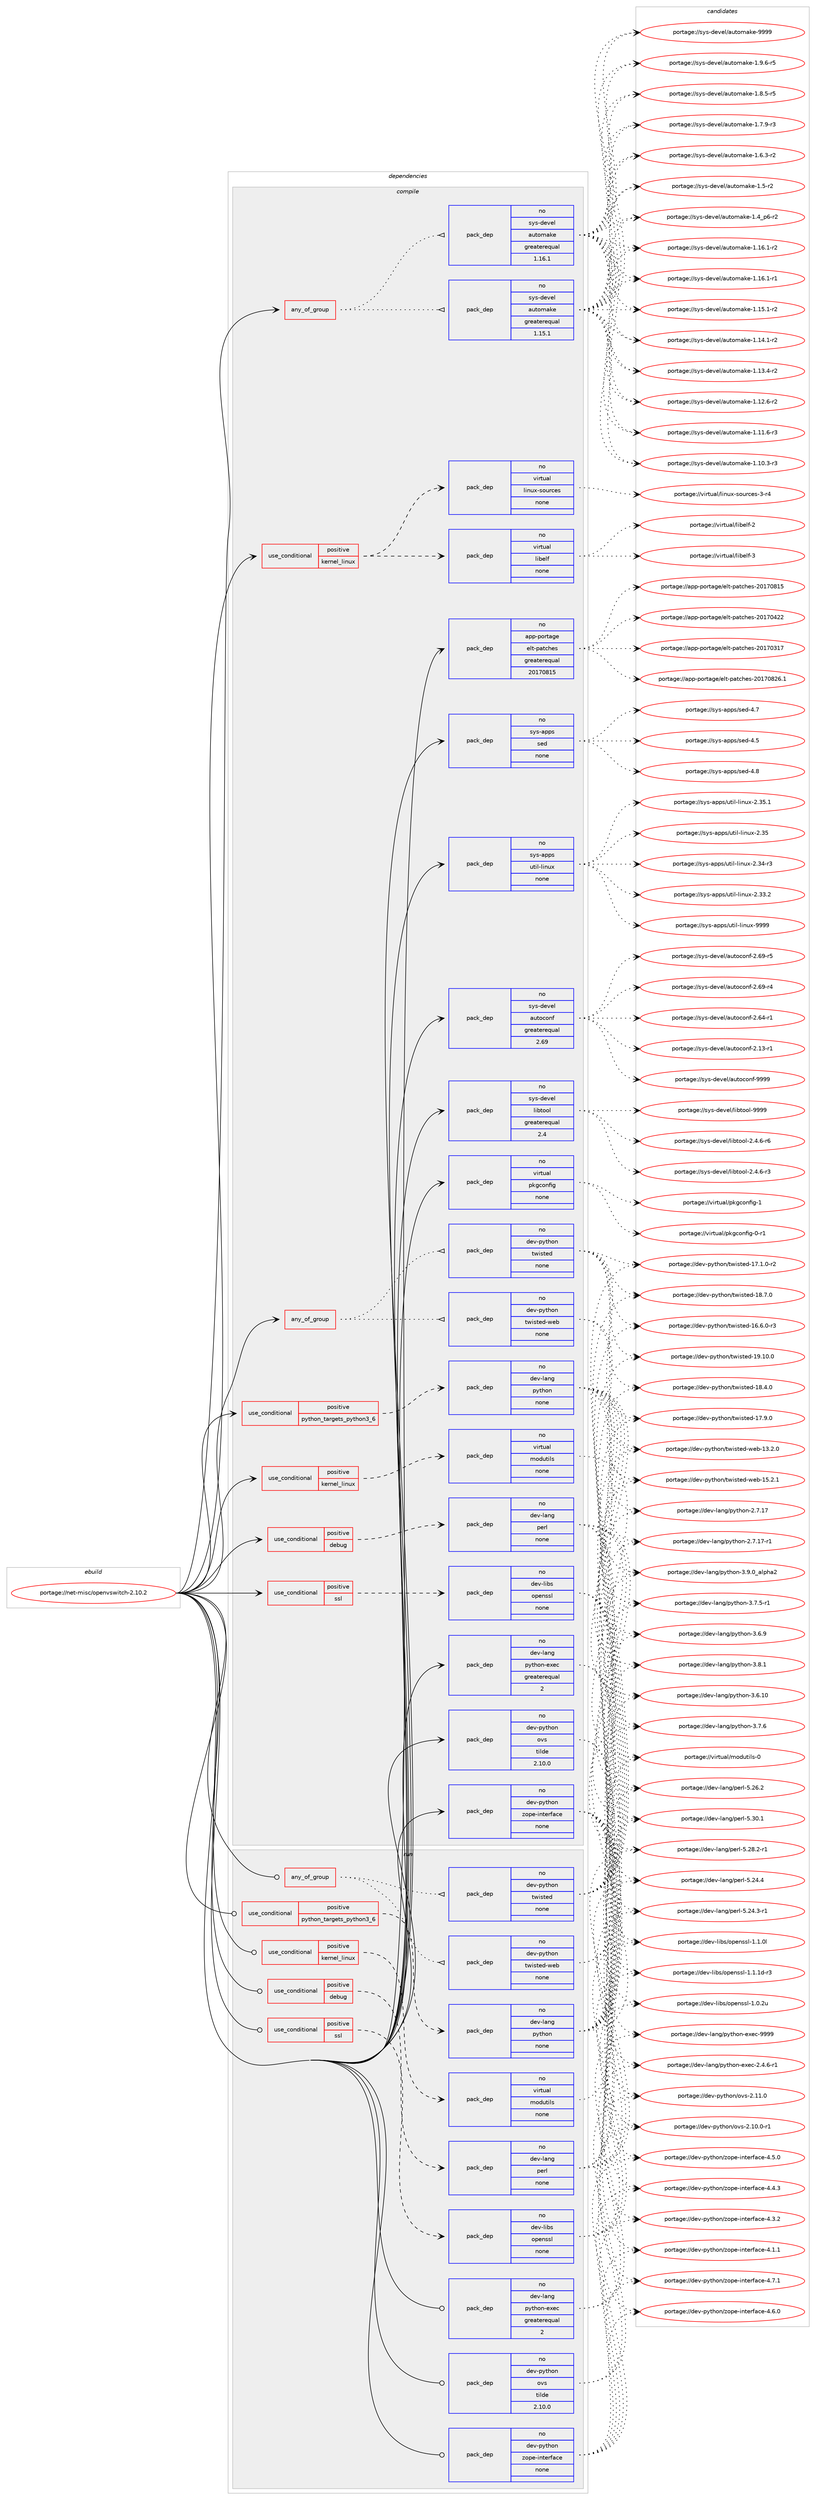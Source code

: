 digraph prolog {

# *************
# Graph options
# *************

newrank=true;
concentrate=true;
compound=true;
graph [rankdir=LR,fontname=Helvetica,fontsize=10,ranksep=1.5];#, ranksep=2.5, nodesep=0.2];
edge  [arrowhead=vee];
node  [fontname=Helvetica,fontsize=10];

# **********
# The ebuild
# **********

subgraph cluster_leftcol {
color=gray;
rank=same;
label=<<i>ebuild</i>>;
id [label="portage://net-misc/openvswitch-2.10.2", color=red, width=4, href="../net-misc/openvswitch-2.10.2.svg"];
}

# ****************
# The dependencies
# ****************

subgraph cluster_midcol {
color=gray;
label=<<i>dependencies</i>>;
subgraph cluster_compile {
fillcolor="#eeeeee";
style=filled;
label=<<i>compile</i>>;
subgraph any28 {
dependency1085 [label=<<TABLE BORDER="0" CELLBORDER="1" CELLSPACING="0" CELLPADDING="4"><TR><TD CELLPADDING="10">any_of_group</TD></TR></TABLE>>, shape=none, color=red];subgraph pack742 {
dependency1086 [label=<<TABLE BORDER="0" CELLBORDER="1" CELLSPACING="0" CELLPADDING="4" WIDTH="220"><TR><TD ROWSPAN="6" CELLPADDING="30">pack_dep</TD></TR><TR><TD WIDTH="110">no</TD></TR><TR><TD>dev-python</TD></TR><TR><TD>twisted</TD></TR><TR><TD>none</TD></TR><TR><TD></TD></TR></TABLE>>, shape=none, color=blue];
}
dependency1085:e -> dependency1086:w [weight=20,style="dotted",arrowhead="oinv"];
subgraph pack743 {
dependency1087 [label=<<TABLE BORDER="0" CELLBORDER="1" CELLSPACING="0" CELLPADDING="4" WIDTH="220"><TR><TD ROWSPAN="6" CELLPADDING="30">pack_dep</TD></TR><TR><TD WIDTH="110">no</TD></TR><TR><TD>dev-python</TD></TR><TR><TD>twisted-web</TD></TR><TR><TD>none</TD></TR><TR><TD></TD></TR></TABLE>>, shape=none, color=blue];
}
dependency1085:e -> dependency1087:w [weight=20,style="dotted",arrowhead="oinv"];
}
id:e -> dependency1085:w [weight=20,style="solid",arrowhead="vee"];
subgraph any29 {
dependency1088 [label=<<TABLE BORDER="0" CELLBORDER="1" CELLSPACING="0" CELLPADDING="4"><TR><TD CELLPADDING="10">any_of_group</TD></TR></TABLE>>, shape=none, color=red];subgraph pack744 {
dependency1089 [label=<<TABLE BORDER="0" CELLBORDER="1" CELLSPACING="0" CELLPADDING="4" WIDTH="220"><TR><TD ROWSPAN="6" CELLPADDING="30">pack_dep</TD></TR><TR><TD WIDTH="110">no</TD></TR><TR><TD>sys-devel</TD></TR><TR><TD>automake</TD></TR><TR><TD>greaterequal</TD></TR><TR><TD>1.16.1</TD></TR></TABLE>>, shape=none, color=blue];
}
dependency1088:e -> dependency1089:w [weight=20,style="dotted",arrowhead="oinv"];
subgraph pack745 {
dependency1090 [label=<<TABLE BORDER="0" CELLBORDER="1" CELLSPACING="0" CELLPADDING="4" WIDTH="220"><TR><TD ROWSPAN="6" CELLPADDING="30">pack_dep</TD></TR><TR><TD WIDTH="110">no</TD></TR><TR><TD>sys-devel</TD></TR><TR><TD>automake</TD></TR><TR><TD>greaterequal</TD></TR><TR><TD>1.15.1</TD></TR></TABLE>>, shape=none, color=blue];
}
dependency1088:e -> dependency1090:w [weight=20,style="dotted",arrowhead="oinv"];
}
id:e -> dependency1088:w [weight=20,style="solid",arrowhead="vee"];
subgraph cond314 {
dependency1091 [label=<<TABLE BORDER="0" CELLBORDER="1" CELLSPACING="0" CELLPADDING="4"><TR><TD ROWSPAN="3" CELLPADDING="10">use_conditional</TD></TR><TR><TD>positive</TD></TR><TR><TD>debug</TD></TR></TABLE>>, shape=none, color=red];
subgraph pack746 {
dependency1092 [label=<<TABLE BORDER="0" CELLBORDER="1" CELLSPACING="0" CELLPADDING="4" WIDTH="220"><TR><TD ROWSPAN="6" CELLPADDING="30">pack_dep</TD></TR><TR><TD WIDTH="110">no</TD></TR><TR><TD>dev-lang</TD></TR><TR><TD>perl</TD></TR><TR><TD>none</TD></TR><TR><TD></TD></TR></TABLE>>, shape=none, color=blue];
}
dependency1091:e -> dependency1092:w [weight=20,style="dashed",arrowhead="vee"];
}
id:e -> dependency1091:w [weight=20,style="solid",arrowhead="vee"];
subgraph cond315 {
dependency1093 [label=<<TABLE BORDER="0" CELLBORDER="1" CELLSPACING="0" CELLPADDING="4"><TR><TD ROWSPAN="3" CELLPADDING="10">use_conditional</TD></TR><TR><TD>positive</TD></TR><TR><TD>kernel_linux</TD></TR></TABLE>>, shape=none, color=red];
subgraph pack747 {
dependency1094 [label=<<TABLE BORDER="0" CELLBORDER="1" CELLSPACING="0" CELLPADDING="4" WIDTH="220"><TR><TD ROWSPAN="6" CELLPADDING="30">pack_dep</TD></TR><TR><TD WIDTH="110">no</TD></TR><TR><TD>virtual</TD></TR><TR><TD>linux-sources</TD></TR><TR><TD>none</TD></TR><TR><TD></TD></TR></TABLE>>, shape=none, color=blue];
}
dependency1093:e -> dependency1094:w [weight=20,style="dashed",arrowhead="vee"];
subgraph pack748 {
dependency1095 [label=<<TABLE BORDER="0" CELLBORDER="1" CELLSPACING="0" CELLPADDING="4" WIDTH="220"><TR><TD ROWSPAN="6" CELLPADDING="30">pack_dep</TD></TR><TR><TD WIDTH="110">no</TD></TR><TR><TD>virtual</TD></TR><TR><TD>libelf</TD></TR><TR><TD>none</TD></TR><TR><TD></TD></TR></TABLE>>, shape=none, color=blue];
}
dependency1093:e -> dependency1095:w [weight=20,style="dashed",arrowhead="vee"];
}
id:e -> dependency1093:w [weight=20,style="solid",arrowhead="vee"];
subgraph cond316 {
dependency1096 [label=<<TABLE BORDER="0" CELLBORDER="1" CELLSPACING="0" CELLPADDING="4"><TR><TD ROWSPAN="3" CELLPADDING="10">use_conditional</TD></TR><TR><TD>positive</TD></TR><TR><TD>kernel_linux</TD></TR></TABLE>>, shape=none, color=red];
subgraph pack749 {
dependency1097 [label=<<TABLE BORDER="0" CELLBORDER="1" CELLSPACING="0" CELLPADDING="4" WIDTH="220"><TR><TD ROWSPAN="6" CELLPADDING="30">pack_dep</TD></TR><TR><TD WIDTH="110">no</TD></TR><TR><TD>virtual</TD></TR><TR><TD>modutils</TD></TR><TR><TD>none</TD></TR><TR><TD></TD></TR></TABLE>>, shape=none, color=blue];
}
dependency1096:e -> dependency1097:w [weight=20,style="dashed",arrowhead="vee"];
}
id:e -> dependency1096:w [weight=20,style="solid",arrowhead="vee"];
subgraph cond317 {
dependency1098 [label=<<TABLE BORDER="0" CELLBORDER="1" CELLSPACING="0" CELLPADDING="4"><TR><TD ROWSPAN="3" CELLPADDING="10">use_conditional</TD></TR><TR><TD>positive</TD></TR><TR><TD>python_targets_python3_6</TD></TR></TABLE>>, shape=none, color=red];
subgraph pack750 {
dependency1099 [label=<<TABLE BORDER="0" CELLBORDER="1" CELLSPACING="0" CELLPADDING="4" WIDTH="220"><TR><TD ROWSPAN="6" CELLPADDING="30">pack_dep</TD></TR><TR><TD WIDTH="110">no</TD></TR><TR><TD>dev-lang</TD></TR><TR><TD>python</TD></TR><TR><TD>none</TD></TR><TR><TD></TD></TR></TABLE>>, shape=none, color=blue];
}
dependency1098:e -> dependency1099:w [weight=20,style="dashed",arrowhead="vee"];
}
id:e -> dependency1098:w [weight=20,style="solid",arrowhead="vee"];
subgraph cond318 {
dependency1100 [label=<<TABLE BORDER="0" CELLBORDER="1" CELLSPACING="0" CELLPADDING="4"><TR><TD ROWSPAN="3" CELLPADDING="10">use_conditional</TD></TR><TR><TD>positive</TD></TR><TR><TD>ssl</TD></TR></TABLE>>, shape=none, color=red];
subgraph pack751 {
dependency1101 [label=<<TABLE BORDER="0" CELLBORDER="1" CELLSPACING="0" CELLPADDING="4" WIDTH="220"><TR><TD ROWSPAN="6" CELLPADDING="30">pack_dep</TD></TR><TR><TD WIDTH="110">no</TD></TR><TR><TD>dev-libs</TD></TR><TR><TD>openssl</TD></TR><TR><TD>none</TD></TR><TR><TD></TD></TR></TABLE>>, shape=none, color=blue];
}
dependency1100:e -> dependency1101:w [weight=20,style="dashed",arrowhead="vee"];
}
id:e -> dependency1100:w [weight=20,style="solid",arrowhead="vee"];
subgraph pack752 {
dependency1102 [label=<<TABLE BORDER="0" CELLBORDER="1" CELLSPACING="0" CELLPADDING="4" WIDTH="220"><TR><TD ROWSPAN="6" CELLPADDING="30">pack_dep</TD></TR><TR><TD WIDTH="110">no</TD></TR><TR><TD>app-portage</TD></TR><TR><TD>elt-patches</TD></TR><TR><TD>greaterequal</TD></TR><TR><TD>20170815</TD></TR></TABLE>>, shape=none, color=blue];
}
id:e -> dependency1102:w [weight=20,style="solid",arrowhead="vee"];
subgraph pack753 {
dependency1103 [label=<<TABLE BORDER="0" CELLBORDER="1" CELLSPACING="0" CELLPADDING="4" WIDTH="220"><TR><TD ROWSPAN="6" CELLPADDING="30">pack_dep</TD></TR><TR><TD WIDTH="110">no</TD></TR><TR><TD>dev-lang</TD></TR><TR><TD>python-exec</TD></TR><TR><TD>greaterequal</TD></TR><TR><TD>2</TD></TR></TABLE>>, shape=none, color=blue];
}
id:e -> dependency1103:w [weight=20,style="solid",arrowhead="vee"];
subgraph pack754 {
dependency1104 [label=<<TABLE BORDER="0" CELLBORDER="1" CELLSPACING="0" CELLPADDING="4" WIDTH="220"><TR><TD ROWSPAN="6" CELLPADDING="30">pack_dep</TD></TR><TR><TD WIDTH="110">no</TD></TR><TR><TD>dev-python</TD></TR><TR><TD>ovs</TD></TR><TR><TD>tilde</TD></TR><TR><TD>2.10.0</TD></TR></TABLE>>, shape=none, color=blue];
}
id:e -> dependency1104:w [weight=20,style="solid",arrowhead="vee"];
subgraph pack755 {
dependency1105 [label=<<TABLE BORDER="0" CELLBORDER="1" CELLSPACING="0" CELLPADDING="4" WIDTH="220"><TR><TD ROWSPAN="6" CELLPADDING="30">pack_dep</TD></TR><TR><TD WIDTH="110">no</TD></TR><TR><TD>dev-python</TD></TR><TR><TD>zope-interface</TD></TR><TR><TD>none</TD></TR><TR><TD></TD></TR></TABLE>>, shape=none, color=blue];
}
id:e -> dependency1105:w [weight=20,style="solid",arrowhead="vee"];
subgraph pack756 {
dependency1106 [label=<<TABLE BORDER="0" CELLBORDER="1" CELLSPACING="0" CELLPADDING="4" WIDTH="220"><TR><TD ROWSPAN="6" CELLPADDING="30">pack_dep</TD></TR><TR><TD WIDTH="110">no</TD></TR><TR><TD>sys-apps</TD></TR><TR><TD>sed</TD></TR><TR><TD>none</TD></TR><TR><TD></TD></TR></TABLE>>, shape=none, color=blue];
}
id:e -> dependency1106:w [weight=20,style="solid",arrowhead="vee"];
subgraph pack757 {
dependency1107 [label=<<TABLE BORDER="0" CELLBORDER="1" CELLSPACING="0" CELLPADDING="4" WIDTH="220"><TR><TD ROWSPAN="6" CELLPADDING="30">pack_dep</TD></TR><TR><TD WIDTH="110">no</TD></TR><TR><TD>sys-apps</TD></TR><TR><TD>util-linux</TD></TR><TR><TD>none</TD></TR><TR><TD></TD></TR></TABLE>>, shape=none, color=blue];
}
id:e -> dependency1107:w [weight=20,style="solid",arrowhead="vee"];
subgraph pack758 {
dependency1108 [label=<<TABLE BORDER="0" CELLBORDER="1" CELLSPACING="0" CELLPADDING="4" WIDTH="220"><TR><TD ROWSPAN="6" CELLPADDING="30">pack_dep</TD></TR><TR><TD WIDTH="110">no</TD></TR><TR><TD>sys-devel</TD></TR><TR><TD>autoconf</TD></TR><TR><TD>greaterequal</TD></TR><TR><TD>2.69</TD></TR></TABLE>>, shape=none, color=blue];
}
id:e -> dependency1108:w [weight=20,style="solid",arrowhead="vee"];
subgraph pack759 {
dependency1109 [label=<<TABLE BORDER="0" CELLBORDER="1" CELLSPACING="0" CELLPADDING="4" WIDTH="220"><TR><TD ROWSPAN="6" CELLPADDING="30">pack_dep</TD></TR><TR><TD WIDTH="110">no</TD></TR><TR><TD>sys-devel</TD></TR><TR><TD>libtool</TD></TR><TR><TD>greaterequal</TD></TR><TR><TD>2.4</TD></TR></TABLE>>, shape=none, color=blue];
}
id:e -> dependency1109:w [weight=20,style="solid",arrowhead="vee"];
subgraph pack760 {
dependency1110 [label=<<TABLE BORDER="0" CELLBORDER="1" CELLSPACING="0" CELLPADDING="4" WIDTH="220"><TR><TD ROWSPAN="6" CELLPADDING="30">pack_dep</TD></TR><TR><TD WIDTH="110">no</TD></TR><TR><TD>virtual</TD></TR><TR><TD>pkgconfig</TD></TR><TR><TD>none</TD></TR><TR><TD></TD></TR></TABLE>>, shape=none, color=blue];
}
id:e -> dependency1110:w [weight=20,style="solid",arrowhead="vee"];
}
subgraph cluster_compileandrun {
fillcolor="#eeeeee";
style=filled;
label=<<i>compile and run</i>>;
}
subgraph cluster_run {
fillcolor="#eeeeee";
style=filled;
label=<<i>run</i>>;
subgraph any30 {
dependency1111 [label=<<TABLE BORDER="0" CELLBORDER="1" CELLSPACING="0" CELLPADDING="4"><TR><TD CELLPADDING="10">any_of_group</TD></TR></TABLE>>, shape=none, color=red];subgraph pack761 {
dependency1112 [label=<<TABLE BORDER="0" CELLBORDER="1" CELLSPACING="0" CELLPADDING="4" WIDTH="220"><TR><TD ROWSPAN="6" CELLPADDING="30">pack_dep</TD></TR><TR><TD WIDTH="110">no</TD></TR><TR><TD>dev-python</TD></TR><TR><TD>twisted</TD></TR><TR><TD>none</TD></TR><TR><TD></TD></TR></TABLE>>, shape=none, color=blue];
}
dependency1111:e -> dependency1112:w [weight=20,style="dotted",arrowhead="oinv"];
subgraph pack762 {
dependency1113 [label=<<TABLE BORDER="0" CELLBORDER="1" CELLSPACING="0" CELLPADDING="4" WIDTH="220"><TR><TD ROWSPAN="6" CELLPADDING="30">pack_dep</TD></TR><TR><TD WIDTH="110">no</TD></TR><TR><TD>dev-python</TD></TR><TR><TD>twisted-web</TD></TR><TR><TD>none</TD></TR><TR><TD></TD></TR></TABLE>>, shape=none, color=blue];
}
dependency1111:e -> dependency1113:w [weight=20,style="dotted",arrowhead="oinv"];
}
id:e -> dependency1111:w [weight=20,style="solid",arrowhead="odot"];
subgraph cond319 {
dependency1114 [label=<<TABLE BORDER="0" CELLBORDER="1" CELLSPACING="0" CELLPADDING="4"><TR><TD ROWSPAN="3" CELLPADDING="10">use_conditional</TD></TR><TR><TD>positive</TD></TR><TR><TD>debug</TD></TR></TABLE>>, shape=none, color=red];
subgraph pack763 {
dependency1115 [label=<<TABLE BORDER="0" CELLBORDER="1" CELLSPACING="0" CELLPADDING="4" WIDTH="220"><TR><TD ROWSPAN="6" CELLPADDING="30">pack_dep</TD></TR><TR><TD WIDTH="110">no</TD></TR><TR><TD>dev-lang</TD></TR><TR><TD>perl</TD></TR><TR><TD>none</TD></TR><TR><TD></TD></TR></TABLE>>, shape=none, color=blue];
}
dependency1114:e -> dependency1115:w [weight=20,style="dashed",arrowhead="vee"];
}
id:e -> dependency1114:w [weight=20,style="solid",arrowhead="odot"];
subgraph cond320 {
dependency1116 [label=<<TABLE BORDER="0" CELLBORDER="1" CELLSPACING="0" CELLPADDING="4"><TR><TD ROWSPAN="3" CELLPADDING="10">use_conditional</TD></TR><TR><TD>positive</TD></TR><TR><TD>kernel_linux</TD></TR></TABLE>>, shape=none, color=red];
subgraph pack764 {
dependency1117 [label=<<TABLE BORDER="0" CELLBORDER="1" CELLSPACING="0" CELLPADDING="4" WIDTH="220"><TR><TD ROWSPAN="6" CELLPADDING="30">pack_dep</TD></TR><TR><TD WIDTH="110">no</TD></TR><TR><TD>virtual</TD></TR><TR><TD>modutils</TD></TR><TR><TD>none</TD></TR><TR><TD></TD></TR></TABLE>>, shape=none, color=blue];
}
dependency1116:e -> dependency1117:w [weight=20,style="dashed",arrowhead="vee"];
}
id:e -> dependency1116:w [weight=20,style="solid",arrowhead="odot"];
subgraph cond321 {
dependency1118 [label=<<TABLE BORDER="0" CELLBORDER="1" CELLSPACING="0" CELLPADDING="4"><TR><TD ROWSPAN="3" CELLPADDING="10">use_conditional</TD></TR><TR><TD>positive</TD></TR><TR><TD>python_targets_python3_6</TD></TR></TABLE>>, shape=none, color=red];
subgraph pack765 {
dependency1119 [label=<<TABLE BORDER="0" CELLBORDER="1" CELLSPACING="0" CELLPADDING="4" WIDTH="220"><TR><TD ROWSPAN="6" CELLPADDING="30">pack_dep</TD></TR><TR><TD WIDTH="110">no</TD></TR><TR><TD>dev-lang</TD></TR><TR><TD>python</TD></TR><TR><TD>none</TD></TR><TR><TD></TD></TR></TABLE>>, shape=none, color=blue];
}
dependency1118:e -> dependency1119:w [weight=20,style="dashed",arrowhead="vee"];
}
id:e -> dependency1118:w [weight=20,style="solid",arrowhead="odot"];
subgraph cond322 {
dependency1120 [label=<<TABLE BORDER="0" CELLBORDER="1" CELLSPACING="0" CELLPADDING="4"><TR><TD ROWSPAN="3" CELLPADDING="10">use_conditional</TD></TR><TR><TD>positive</TD></TR><TR><TD>ssl</TD></TR></TABLE>>, shape=none, color=red];
subgraph pack766 {
dependency1121 [label=<<TABLE BORDER="0" CELLBORDER="1" CELLSPACING="0" CELLPADDING="4" WIDTH="220"><TR><TD ROWSPAN="6" CELLPADDING="30">pack_dep</TD></TR><TR><TD WIDTH="110">no</TD></TR><TR><TD>dev-libs</TD></TR><TR><TD>openssl</TD></TR><TR><TD>none</TD></TR><TR><TD></TD></TR></TABLE>>, shape=none, color=blue];
}
dependency1120:e -> dependency1121:w [weight=20,style="dashed",arrowhead="vee"];
}
id:e -> dependency1120:w [weight=20,style="solid",arrowhead="odot"];
subgraph pack767 {
dependency1122 [label=<<TABLE BORDER="0" CELLBORDER="1" CELLSPACING="0" CELLPADDING="4" WIDTH="220"><TR><TD ROWSPAN="6" CELLPADDING="30">pack_dep</TD></TR><TR><TD WIDTH="110">no</TD></TR><TR><TD>dev-lang</TD></TR><TR><TD>python-exec</TD></TR><TR><TD>greaterequal</TD></TR><TR><TD>2</TD></TR></TABLE>>, shape=none, color=blue];
}
id:e -> dependency1122:w [weight=20,style="solid",arrowhead="odot"];
subgraph pack768 {
dependency1123 [label=<<TABLE BORDER="0" CELLBORDER="1" CELLSPACING="0" CELLPADDING="4" WIDTH="220"><TR><TD ROWSPAN="6" CELLPADDING="30">pack_dep</TD></TR><TR><TD WIDTH="110">no</TD></TR><TR><TD>dev-python</TD></TR><TR><TD>ovs</TD></TR><TR><TD>tilde</TD></TR><TR><TD>2.10.0</TD></TR></TABLE>>, shape=none, color=blue];
}
id:e -> dependency1123:w [weight=20,style="solid",arrowhead="odot"];
subgraph pack769 {
dependency1124 [label=<<TABLE BORDER="0" CELLBORDER="1" CELLSPACING="0" CELLPADDING="4" WIDTH="220"><TR><TD ROWSPAN="6" CELLPADDING="30">pack_dep</TD></TR><TR><TD WIDTH="110">no</TD></TR><TR><TD>dev-python</TD></TR><TR><TD>zope-interface</TD></TR><TR><TD>none</TD></TR><TR><TD></TD></TR></TABLE>>, shape=none, color=blue];
}
id:e -> dependency1124:w [weight=20,style="solid",arrowhead="odot"];
}
}

# **************
# The candidates
# **************

subgraph cluster_choices {
rank=same;
color=gray;
label=<<i>candidates</i>>;

subgraph choice742 {
color=black;
nodesep=1;
choice10010111845112121116104111110471161191051151161011004549574649484648 [label="portage://dev-python/twisted-19.10.0", color=red, width=4,href="../dev-python/twisted-19.10.0.svg"];
choice100101118451121211161041111104711611910511511610110045495646554648 [label="portage://dev-python/twisted-18.7.0", color=red, width=4,href="../dev-python/twisted-18.7.0.svg"];
choice100101118451121211161041111104711611910511511610110045495646524648 [label="portage://dev-python/twisted-18.4.0", color=red, width=4,href="../dev-python/twisted-18.4.0.svg"];
choice100101118451121211161041111104711611910511511610110045495546574648 [label="portage://dev-python/twisted-17.9.0", color=red, width=4,href="../dev-python/twisted-17.9.0.svg"];
choice1001011184511212111610411111047116119105115116101100454955464946484511450 [label="portage://dev-python/twisted-17.1.0-r2", color=red, width=4,href="../dev-python/twisted-17.1.0-r2.svg"];
choice1001011184511212111610411111047116119105115116101100454954465446484511451 [label="portage://dev-python/twisted-16.6.0-r3", color=red, width=4,href="../dev-python/twisted-16.6.0-r3.svg"];
dependency1086:e -> choice10010111845112121116104111110471161191051151161011004549574649484648:w [style=dotted,weight="100"];
dependency1086:e -> choice100101118451121211161041111104711611910511511610110045495646554648:w [style=dotted,weight="100"];
dependency1086:e -> choice100101118451121211161041111104711611910511511610110045495646524648:w [style=dotted,weight="100"];
dependency1086:e -> choice100101118451121211161041111104711611910511511610110045495546574648:w [style=dotted,weight="100"];
dependency1086:e -> choice1001011184511212111610411111047116119105115116101100454955464946484511450:w [style=dotted,weight="100"];
dependency1086:e -> choice1001011184511212111610411111047116119105115116101100454954465446484511451:w [style=dotted,weight="100"];
}
subgraph choice743 {
color=black;
nodesep=1;
choice1001011184511212111610411111047116119105115116101100451191019845495346504649 [label="portage://dev-python/twisted-web-15.2.1", color=red, width=4,href="../dev-python/twisted-web-15.2.1.svg"];
choice1001011184511212111610411111047116119105115116101100451191019845495146504648 [label="portage://dev-python/twisted-web-13.2.0", color=red, width=4,href="../dev-python/twisted-web-13.2.0.svg"];
dependency1087:e -> choice1001011184511212111610411111047116119105115116101100451191019845495346504649:w [style=dotted,weight="100"];
dependency1087:e -> choice1001011184511212111610411111047116119105115116101100451191019845495146504648:w [style=dotted,weight="100"];
}
subgraph choice744 {
color=black;
nodesep=1;
choice115121115451001011181011084797117116111109971071014557575757 [label="portage://sys-devel/automake-9999", color=red, width=4,href="../sys-devel/automake-9999.svg"];
choice115121115451001011181011084797117116111109971071014549465746544511453 [label="portage://sys-devel/automake-1.9.6-r5", color=red, width=4,href="../sys-devel/automake-1.9.6-r5.svg"];
choice115121115451001011181011084797117116111109971071014549465646534511453 [label="portage://sys-devel/automake-1.8.5-r5", color=red, width=4,href="../sys-devel/automake-1.8.5-r5.svg"];
choice115121115451001011181011084797117116111109971071014549465546574511451 [label="portage://sys-devel/automake-1.7.9-r3", color=red, width=4,href="../sys-devel/automake-1.7.9-r3.svg"];
choice115121115451001011181011084797117116111109971071014549465446514511450 [label="portage://sys-devel/automake-1.6.3-r2", color=red, width=4,href="../sys-devel/automake-1.6.3-r2.svg"];
choice11512111545100101118101108479711711611110997107101454946534511450 [label="portage://sys-devel/automake-1.5-r2", color=red, width=4,href="../sys-devel/automake-1.5-r2.svg"];
choice115121115451001011181011084797117116111109971071014549465295112544511450 [label="portage://sys-devel/automake-1.4_p6-r2", color=red, width=4,href="../sys-devel/automake-1.4_p6-r2.svg"];
choice11512111545100101118101108479711711611110997107101454946495446494511450 [label="portage://sys-devel/automake-1.16.1-r2", color=red, width=4,href="../sys-devel/automake-1.16.1-r2.svg"];
choice11512111545100101118101108479711711611110997107101454946495446494511449 [label="portage://sys-devel/automake-1.16.1-r1", color=red, width=4,href="../sys-devel/automake-1.16.1-r1.svg"];
choice11512111545100101118101108479711711611110997107101454946495346494511450 [label="portage://sys-devel/automake-1.15.1-r2", color=red, width=4,href="../sys-devel/automake-1.15.1-r2.svg"];
choice11512111545100101118101108479711711611110997107101454946495246494511450 [label="portage://sys-devel/automake-1.14.1-r2", color=red, width=4,href="../sys-devel/automake-1.14.1-r2.svg"];
choice11512111545100101118101108479711711611110997107101454946495146524511450 [label="portage://sys-devel/automake-1.13.4-r2", color=red, width=4,href="../sys-devel/automake-1.13.4-r2.svg"];
choice11512111545100101118101108479711711611110997107101454946495046544511450 [label="portage://sys-devel/automake-1.12.6-r2", color=red, width=4,href="../sys-devel/automake-1.12.6-r2.svg"];
choice11512111545100101118101108479711711611110997107101454946494946544511451 [label="portage://sys-devel/automake-1.11.6-r3", color=red, width=4,href="../sys-devel/automake-1.11.6-r3.svg"];
choice11512111545100101118101108479711711611110997107101454946494846514511451 [label="portage://sys-devel/automake-1.10.3-r3", color=red, width=4,href="../sys-devel/automake-1.10.3-r3.svg"];
dependency1089:e -> choice115121115451001011181011084797117116111109971071014557575757:w [style=dotted,weight="100"];
dependency1089:e -> choice115121115451001011181011084797117116111109971071014549465746544511453:w [style=dotted,weight="100"];
dependency1089:e -> choice115121115451001011181011084797117116111109971071014549465646534511453:w [style=dotted,weight="100"];
dependency1089:e -> choice115121115451001011181011084797117116111109971071014549465546574511451:w [style=dotted,weight="100"];
dependency1089:e -> choice115121115451001011181011084797117116111109971071014549465446514511450:w [style=dotted,weight="100"];
dependency1089:e -> choice11512111545100101118101108479711711611110997107101454946534511450:w [style=dotted,weight="100"];
dependency1089:e -> choice115121115451001011181011084797117116111109971071014549465295112544511450:w [style=dotted,weight="100"];
dependency1089:e -> choice11512111545100101118101108479711711611110997107101454946495446494511450:w [style=dotted,weight="100"];
dependency1089:e -> choice11512111545100101118101108479711711611110997107101454946495446494511449:w [style=dotted,weight="100"];
dependency1089:e -> choice11512111545100101118101108479711711611110997107101454946495346494511450:w [style=dotted,weight="100"];
dependency1089:e -> choice11512111545100101118101108479711711611110997107101454946495246494511450:w [style=dotted,weight="100"];
dependency1089:e -> choice11512111545100101118101108479711711611110997107101454946495146524511450:w [style=dotted,weight="100"];
dependency1089:e -> choice11512111545100101118101108479711711611110997107101454946495046544511450:w [style=dotted,weight="100"];
dependency1089:e -> choice11512111545100101118101108479711711611110997107101454946494946544511451:w [style=dotted,weight="100"];
dependency1089:e -> choice11512111545100101118101108479711711611110997107101454946494846514511451:w [style=dotted,weight="100"];
}
subgraph choice745 {
color=black;
nodesep=1;
choice115121115451001011181011084797117116111109971071014557575757 [label="portage://sys-devel/automake-9999", color=red, width=4,href="../sys-devel/automake-9999.svg"];
choice115121115451001011181011084797117116111109971071014549465746544511453 [label="portage://sys-devel/automake-1.9.6-r5", color=red, width=4,href="../sys-devel/automake-1.9.6-r5.svg"];
choice115121115451001011181011084797117116111109971071014549465646534511453 [label="portage://sys-devel/automake-1.8.5-r5", color=red, width=4,href="../sys-devel/automake-1.8.5-r5.svg"];
choice115121115451001011181011084797117116111109971071014549465546574511451 [label="portage://sys-devel/automake-1.7.9-r3", color=red, width=4,href="../sys-devel/automake-1.7.9-r3.svg"];
choice115121115451001011181011084797117116111109971071014549465446514511450 [label="portage://sys-devel/automake-1.6.3-r2", color=red, width=4,href="../sys-devel/automake-1.6.3-r2.svg"];
choice11512111545100101118101108479711711611110997107101454946534511450 [label="portage://sys-devel/automake-1.5-r2", color=red, width=4,href="../sys-devel/automake-1.5-r2.svg"];
choice115121115451001011181011084797117116111109971071014549465295112544511450 [label="portage://sys-devel/automake-1.4_p6-r2", color=red, width=4,href="../sys-devel/automake-1.4_p6-r2.svg"];
choice11512111545100101118101108479711711611110997107101454946495446494511450 [label="portage://sys-devel/automake-1.16.1-r2", color=red, width=4,href="../sys-devel/automake-1.16.1-r2.svg"];
choice11512111545100101118101108479711711611110997107101454946495446494511449 [label="portage://sys-devel/automake-1.16.1-r1", color=red, width=4,href="../sys-devel/automake-1.16.1-r1.svg"];
choice11512111545100101118101108479711711611110997107101454946495346494511450 [label="portage://sys-devel/automake-1.15.1-r2", color=red, width=4,href="../sys-devel/automake-1.15.1-r2.svg"];
choice11512111545100101118101108479711711611110997107101454946495246494511450 [label="portage://sys-devel/automake-1.14.1-r2", color=red, width=4,href="../sys-devel/automake-1.14.1-r2.svg"];
choice11512111545100101118101108479711711611110997107101454946495146524511450 [label="portage://sys-devel/automake-1.13.4-r2", color=red, width=4,href="../sys-devel/automake-1.13.4-r2.svg"];
choice11512111545100101118101108479711711611110997107101454946495046544511450 [label="portage://sys-devel/automake-1.12.6-r2", color=red, width=4,href="../sys-devel/automake-1.12.6-r2.svg"];
choice11512111545100101118101108479711711611110997107101454946494946544511451 [label="portage://sys-devel/automake-1.11.6-r3", color=red, width=4,href="../sys-devel/automake-1.11.6-r3.svg"];
choice11512111545100101118101108479711711611110997107101454946494846514511451 [label="portage://sys-devel/automake-1.10.3-r3", color=red, width=4,href="../sys-devel/automake-1.10.3-r3.svg"];
dependency1090:e -> choice115121115451001011181011084797117116111109971071014557575757:w [style=dotted,weight="100"];
dependency1090:e -> choice115121115451001011181011084797117116111109971071014549465746544511453:w [style=dotted,weight="100"];
dependency1090:e -> choice115121115451001011181011084797117116111109971071014549465646534511453:w [style=dotted,weight="100"];
dependency1090:e -> choice115121115451001011181011084797117116111109971071014549465546574511451:w [style=dotted,weight="100"];
dependency1090:e -> choice115121115451001011181011084797117116111109971071014549465446514511450:w [style=dotted,weight="100"];
dependency1090:e -> choice11512111545100101118101108479711711611110997107101454946534511450:w [style=dotted,weight="100"];
dependency1090:e -> choice115121115451001011181011084797117116111109971071014549465295112544511450:w [style=dotted,weight="100"];
dependency1090:e -> choice11512111545100101118101108479711711611110997107101454946495446494511450:w [style=dotted,weight="100"];
dependency1090:e -> choice11512111545100101118101108479711711611110997107101454946495446494511449:w [style=dotted,weight="100"];
dependency1090:e -> choice11512111545100101118101108479711711611110997107101454946495346494511450:w [style=dotted,weight="100"];
dependency1090:e -> choice11512111545100101118101108479711711611110997107101454946495246494511450:w [style=dotted,weight="100"];
dependency1090:e -> choice11512111545100101118101108479711711611110997107101454946495146524511450:w [style=dotted,weight="100"];
dependency1090:e -> choice11512111545100101118101108479711711611110997107101454946495046544511450:w [style=dotted,weight="100"];
dependency1090:e -> choice11512111545100101118101108479711711611110997107101454946494946544511451:w [style=dotted,weight="100"];
dependency1090:e -> choice11512111545100101118101108479711711611110997107101454946494846514511451:w [style=dotted,weight="100"];
}
subgraph choice746 {
color=black;
nodesep=1;
choice10010111845108971101034711210111410845534651484649 [label="portage://dev-lang/perl-5.30.1", color=red, width=4,href="../dev-lang/perl-5.30.1.svg"];
choice100101118451089711010347112101114108455346505646504511449 [label="portage://dev-lang/perl-5.28.2-r1", color=red, width=4,href="../dev-lang/perl-5.28.2-r1.svg"];
choice10010111845108971101034711210111410845534650544650 [label="portage://dev-lang/perl-5.26.2", color=red, width=4,href="../dev-lang/perl-5.26.2.svg"];
choice10010111845108971101034711210111410845534650524652 [label="portage://dev-lang/perl-5.24.4", color=red, width=4,href="../dev-lang/perl-5.24.4.svg"];
choice100101118451089711010347112101114108455346505246514511449 [label="portage://dev-lang/perl-5.24.3-r1", color=red, width=4,href="../dev-lang/perl-5.24.3-r1.svg"];
dependency1092:e -> choice10010111845108971101034711210111410845534651484649:w [style=dotted,weight="100"];
dependency1092:e -> choice100101118451089711010347112101114108455346505646504511449:w [style=dotted,weight="100"];
dependency1092:e -> choice10010111845108971101034711210111410845534650544650:w [style=dotted,weight="100"];
dependency1092:e -> choice10010111845108971101034711210111410845534650524652:w [style=dotted,weight="100"];
dependency1092:e -> choice100101118451089711010347112101114108455346505246514511449:w [style=dotted,weight="100"];
}
subgraph choice747 {
color=black;
nodesep=1;
choice1181051141161179710847108105110117120451151111171149910111545514511452 [label="portage://virtual/linux-sources-3-r4", color=red, width=4,href="../virtual/linux-sources-3-r4.svg"];
dependency1094:e -> choice1181051141161179710847108105110117120451151111171149910111545514511452:w [style=dotted,weight="100"];
}
subgraph choice748 {
color=black;
nodesep=1;
choice1181051141161179710847108105981011081024551 [label="portage://virtual/libelf-3", color=red, width=4,href="../virtual/libelf-3.svg"];
choice1181051141161179710847108105981011081024550 [label="portage://virtual/libelf-2", color=red, width=4,href="../virtual/libelf-2.svg"];
dependency1095:e -> choice1181051141161179710847108105981011081024551:w [style=dotted,weight="100"];
dependency1095:e -> choice1181051141161179710847108105981011081024550:w [style=dotted,weight="100"];
}
subgraph choice749 {
color=black;
nodesep=1;
choice11810511411611797108471091111001171161051081154548 [label="portage://virtual/modutils-0", color=red, width=4,href="../virtual/modutils-0.svg"];
dependency1097:e -> choice11810511411611797108471091111001171161051081154548:w [style=dotted,weight="100"];
}
subgraph choice750 {
color=black;
nodesep=1;
choice10010111845108971101034711212111610411111045514657464895971081121049750 [label="portage://dev-lang/python-3.9.0_alpha2", color=red, width=4,href="../dev-lang/python-3.9.0_alpha2.svg"];
choice100101118451089711010347112121116104111110455146564649 [label="portage://dev-lang/python-3.8.1", color=red, width=4,href="../dev-lang/python-3.8.1.svg"];
choice100101118451089711010347112121116104111110455146554654 [label="portage://dev-lang/python-3.7.6", color=red, width=4,href="../dev-lang/python-3.7.6.svg"];
choice1001011184510897110103471121211161041111104551465546534511449 [label="portage://dev-lang/python-3.7.5-r1", color=red, width=4,href="../dev-lang/python-3.7.5-r1.svg"];
choice100101118451089711010347112121116104111110455146544657 [label="portage://dev-lang/python-3.6.9", color=red, width=4,href="../dev-lang/python-3.6.9.svg"];
choice10010111845108971101034711212111610411111045514654464948 [label="portage://dev-lang/python-3.6.10", color=red, width=4,href="../dev-lang/python-3.6.10.svg"];
choice100101118451089711010347112121116104111110455046554649554511449 [label="portage://dev-lang/python-2.7.17-r1", color=red, width=4,href="../dev-lang/python-2.7.17-r1.svg"];
choice10010111845108971101034711212111610411111045504655464955 [label="portage://dev-lang/python-2.7.17", color=red, width=4,href="../dev-lang/python-2.7.17.svg"];
dependency1099:e -> choice10010111845108971101034711212111610411111045514657464895971081121049750:w [style=dotted,weight="100"];
dependency1099:e -> choice100101118451089711010347112121116104111110455146564649:w [style=dotted,weight="100"];
dependency1099:e -> choice100101118451089711010347112121116104111110455146554654:w [style=dotted,weight="100"];
dependency1099:e -> choice1001011184510897110103471121211161041111104551465546534511449:w [style=dotted,weight="100"];
dependency1099:e -> choice100101118451089711010347112121116104111110455146544657:w [style=dotted,weight="100"];
dependency1099:e -> choice10010111845108971101034711212111610411111045514654464948:w [style=dotted,weight="100"];
dependency1099:e -> choice100101118451089711010347112121116104111110455046554649554511449:w [style=dotted,weight="100"];
dependency1099:e -> choice10010111845108971101034711212111610411111045504655464955:w [style=dotted,weight="100"];
}
subgraph choice751 {
color=black;
nodesep=1;
choice1001011184510810598115471111121011101151151084549464946491004511451 [label="portage://dev-libs/openssl-1.1.1d-r3", color=red, width=4,href="../dev-libs/openssl-1.1.1d-r3.svg"];
choice100101118451081059811547111112101110115115108454946494648108 [label="portage://dev-libs/openssl-1.1.0l", color=red, width=4,href="../dev-libs/openssl-1.1.0l.svg"];
choice100101118451081059811547111112101110115115108454946484650117 [label="portage://dev-libs/openssl-1.0.2u", color=red, width=4,href="../dev-libs/openssl-1.0.2u.svg"];
dependency1101:e -> choice1001011184510810598115471111121011101151151084549464946491004511451:w [style=dotted,weight="100"];
dependency1101:e -> choice100101118451081059811547111112101110115115108454946494648108:w [style=dotted,weight="100"];
dependency1101:e -> choice100101118451081059811547111112101110115115108454946484650117:w [style=dotted,weight="100"];
}
subgraph choice752 {
color=black;
nodesep=1;
choice971121124511211111411697103101471011081164511297116991041011154550484955485650544649 [label="portage://app-portage/elt-patches-20170826.1", color=red, width=4,href="../app-portage/elt-patches-20170826.1.svg"];
choice97112112451121111141169710310147101108116451129711699104101115455048495548564953 [label="portage://app-portage/elt-patches-20170815", color=red, width=4,href="../app-portage/elt-patches-20170815.svg"];
choice97112112451121111141169710310147101108116451129711699104101115455048495548525050 [label="portage://app-portage/elt-patches-20170422", color=red, width=4,href="../app-portage/elt-patches-20170422.svg"];
choice97112112451121111141169710310147101108116451129711699104101115455048495548514955 [label="portage://app-portage/elt-patches-20170317", color=red, width=4,href="../app-portage/elt-patches-20170317.svg"];
dependency1102:e -> choice971121124511211111411697103101471011081164511297116991041011154550484955485650544649:w [style=dotted,weight="100"];
dependency1102:e -> choice97112112451121111141169710310147101108116451129711699104101115455048495548564953:w [style=dotted,weight="100"];
dependency1102:e -> choice97112112451121111141169710310147101108116451129711699104101115455048495548525050:w [style=dotted,weight="100"];
dependency1102:e -> choice97112112451121111141169710310147101108116451129711699104101115455048495548514955:w [style=dotted,weight="100"];
}
subgraph choice753 {
color=black;
nodesep=1;
choice10010111845108971101034711212111610411111045101120101994557575757 [label="portage://dev-lang/python-exec-9999", color=red, width=4,href="../dev-lang/python-exec-9999.svg"];
choice10010111845108971101034711212111610411111045101120101994550465246544511449 [label="portage://dev-lang/python-exec-2.4.6-r1", color=red, width=4,href="../dev-lang/python-exec-2.4.6-r1.svg"];
dependency1103:e -> choice10010111845108971101034711212111610411111045101120101994557575757:w [style=dotted,weight="100"];
dependency1103:e -> choice10010111845108971101034711212111610411111045101120101994550465246544511449:w [style=dotted,weight="100"];
}
subgraph choice754 {
color=black;
nodesep=1;
choice100101118451121211161041111104711111811545504649494648 [label="portage://dev-python/ovs-2.11.0", color=red, width=4,href="../dev-python/ovs-2.11.0.svg"];
choice1001011184511212111610411111047111118115455046494846484511449 [label="portage://dev-python/ovs-2.10.0-r1", color=red, width=4,href="../dev-python/ovs-2.10.0-r1.svg"];
dependency1104:e -> choice100101118451121211161041111104711111811545504649494648:w [style=dotted,weight="100"];
dependency1104:e -> choice1001011184511212111610411111047111118115455046494846484511449:w [style=dotted,weight="100"];
}
subgraph choice755 {
color=black;
nodesep=1;
choice1001011184511212111610411111047122111112101451051101161011141029799101455246554649 [label="portage://dev-python/zope-interface-4.7.1", color=red, width=4,href="../dev-python/zope-interface-4.7.1.svg"];
choice1001011184511212111610411111047122111112101451051101161011141029799101455246544648 [label="portage://dev-python/zope-interface-4.6.0", color=red, width=4,href="../dev-python/zope-interface-4.6.0.svg"];
choice1001011184511212111610411111047122111112101451051101161011141029799101455246534648 [label="portage://dev-python/zope-interface-4.5.0", color=red, width=4,href="../dev-python/zope-interface-4.5.0.svg"];
choice1001011184511212111610411111047122111112101451051101161011141029799101455246524651 [label="portage://dev-python/zope-interface-4.4.3", color=red, width=4,href="../dev-python/zope-interface-4.4.3.svg"];
choice1001011184511212111610411111047122111112101451051101161011141029799101455246514650 [label="portage://dev-python/zope-interface-4.3.2", color=red, width=4,href="../dev-python/zope-interface-4.3.2.svg"];
choice1001011184511212111610411111047122111112101451051101161011141029799101455246494649 [label="portage://dev-python/zope-interface-4.1.1", color=red, width=4,href="../dev-python/zope-interface-4.1.1.svg"];
dependency1105:e -> choice1001011184511212111610411111047122111112101451051101161011141029799101455246554649:w [style=dotted,weight="100"];
dependency1105:e -> choice1001011184511212111610411111047122111112101451051101161011141029799101455246544648:w [style=dotted,weight="100"];
dependency1105:e -> choice1001011184511212111610411111047122111112101451051101161011141029799101455246534648:w [style=dotted,weight="100"];
dependency1105:e -> choice1001011184511212111610411111047122111112101451051101161011141029799101455246524651:w [style=dotted,weight="100"];
dependency1105:e -> choice1001011184511212111610411111047122111112101451051101161011141029799101455246514650:w [style=dotted,weight="100"];
dependency1105:e -> choice1001011184511212111610411111047122111112101451051101161011141029799101455246494649:w [style=dotted,weight="100"];
}
subgraph choice756 {
color=black;
nodesep=1;
choice11512111545971121121154711510110045524656 [label="portage://sys-apps/sed-4.8", color=red, width=4,href="../sys-apps/sed-4.8.svg"];
choice11512111545971121121154711510110045524655 [label="portage://sys-apps/sed-4.7", color=red, width=4,href="../sys-apps/sed-4.7.svg"];
choice11512111545971121121154711510110045524653 [label="portage://sys-apps/sed-4.5", color=red, width=4,href="../sys-apps/sed-4.5.svg"];
dependency1106:e -> choice11512111545971121121154711510110045524656:w [style=dotted,weight="100"];
dependency1106:e -> choice11512111545971121121154711510110045524655:w [style=dotted,weight="100"];
dependency1106:e -> choice11512111545971121121154711510110045524653:w [style=dotted,weight="100"];
}
subgraph choice757 {
color=black;
nodesep=1;
choice115121115459711211211547117116105108451081051101171204557575757 [label="portage://sys-apps/util-linux-9999", color=red, width=4,href="../sys-apps/util-linux-9999.svg"];
choice1151211154597112112115471171161051084510810511011712045504651534649 [label="portage://sys-apps/util-linux-2.35.1", color=red, width=4,href="../sys-apps/util-linux-2.35.1.svg"];
choice115121115459711211211547117116105108451081051101171204550465153 [label="portage://sys-apps/util-linux-2.35", color=red, width=4,href="../sys-apps/util-linux-2.35.svg"];
choice1151211154597112112115471171161051084510810511011712045504651524511451 [label="portage://sys-apps/util-linux-2.34-r3", color=red, width=4,href="../sys-apps/util-linux-2.34-r3.svg"];
choice1151211154597112112115471171161051084510810511011712045504651514650 [label="portage://sys-apps/util-linux-2.33.2", color=red, width=4,href="../sys-apps/util-linux-2.33.2.svg"];
dependency1107:e -> choice115121115459711211211547117116105108451081051101171204557575757:w [style=dotted,weight="100"];
dependency1107:e -> choice1151211154597112112115471171161051084510810511011712045504651534649:w [style=dotted,weight="100"];
dependency1107:e -> choice115121115459711211211547117116105108451081051101171204550465153:w [style=dotted,weight="100"];
dependency1107:e -> choice1151211154597112112115471171161051084510810511011712045504651524511451:w [style=dotted,weight="100"];
dependency1107:e -> choice1151211154597112112115471171161051084510810511011712045504651514650:w [style=dotted,weight="100"];
}
subgraph choice758 {
color=black;
nodesep=1;
choice115121115451001011181011084797117116111991111101024557575757 [label="portage://sys-devel/autoconf-9999", color=red, width=4,href="../sys-devel/autoconf-9999.svg"];
choice1151211154510010111810110847971171161119911111010245504654574511453 [label="portage://sys-devel/autoconf-2.69-r5", color=red, width=4,href="../sys-devel/autoconf-2.69-r5.svg"];
choice1151211154510010111810110847971171161119911111010245504654574511452 [label="portage://sys-devel/autoconf-2.69-r4", color=red, width=4,href="../sys-devel/autoconf-2.69-r4.svg"];
choice1151211154510010111810110847971171161119911111010245504654524511449 [label="portage://sys-devel/autoconf-2.64-r1", color=red, width=4,href="../sys-devel/autoconf-2.64-r1.svg"];
choice1151211154510010111810110847971171161119911111010245504649514511449 [label="portage://sys-devel/autoconf-2.13-r1", color=red, width=4,href="../sys-devel/autoconf-2.13-r1.svg"];
dependency1108:e -> choice115121115451001011181011084797117116111991111101024557575757:w [style=dotted,weight="100"];
dependency1108:e -> choice1151211154510010111810110847971171161119911111010245504654574511453:w [style=dotted,weight="100"];
dependency1108:e -> choice1151211154510010111810110847971171161119911111010245504654574511452:w [style=dotted,weight="100"];
dependency1108:e -> choice1151211154510010111810110847971171161119911111010245504654524511449:w [style=dotted,weight="100"];
dependency1108:e -> choice1151211154510010111810110847971171161119911111010245504649514511449:w [style=dotted,weight="100"];
}
subgraph choice759 {
color=black;
nodesep=1;
choice1151211154510010111810110847108105981161111111084557575757 [label="portage://sys-devel/libtool-9999", color=red, width=4,href="../sys-devel/libtool-9999.svg"];
choice1151211154510010111810110847108105981161111111084550465246544511454 [label="portage://sys-devel/libtool-2.4.6-r6", color=red, width=4,href="../sys-devel/libtool-2.4.6-r6.svg"];
choice1151211154510010111810110847108105981161111111084550465246544511451 [label="portage://sys-devel/libtool-2.4.6-r3", color=red, width=4,href="../sys-devel/libtool-2.4.6-r3.svg"];
dependency1109:e -> choice1151211154510010111810110847108105981161111111084557575757:w [style=dotted,weight="100"];
dependency1109:e -> choice1151211154510010111810110847108105981161111111084550465246544511454:w [style=dotted,weight="100"];
dependency1109:e -> choice1151211154510010111810110847108105981161111111084550465246544511451:w [style=dotted,weight="100"];
}
subgraph choice760 {
color=black;
nodesep=1;
choice1181051141161179710847112107103991111101021051034549 [label="portage://virtual/pkgconfig-1", color=red, width=4,href="../virtual/pkgconfig-1.svg"];
choice11810511411611797108471121071039911111010210510345484511449 [label="portage://virtual/pkgconfig-0-r1", color=red, width=4,href="../virtual/pkgconfig-0-r1.svg"];
dependency1110:e -> choice1181051141161179710847112107103991111101021051034549:w [style=dotted,weight="100"];
dependency1110:e -> choice11810511411611797108471121071039911111010210510345484511449:w [style=dotted,weight="100"];
}
subgraph choice761 {
color=black;
nodesep=1;
choice10010111845112121116104111110471161191051151161011004549574649484648 [label="portage://dev-python/twisted-19.10.0", color=red, width=4,href="../dev-python/twisted-19.10.0.svg"];
choice100101118451121211161041111104711611910511511610110045495646554648 [label="portage://dev-python/twisted-18.7.0", color=red, width=4,href="../dev-python/twisted-18.7.0.svg"];
choice100101118451121211161041111104711611910511511610110045495646524648 [label="portage://dev-python/twisted-18.4.0", color=red, width=4,href="../dev-python/twisted-18.4.0.svg"];
choice100101118451121211161041111104711611910511511610110045495546574648 [label="portage://dev-python/twisted-17.9.0", color=red, width=4,href="../dev-python/twisted-17.9.0.svg"];
choice1001011184511212111610411111047116119105115116101100454955464946484511450 [label="portage://dev-python/twisted-17.1.0-r2", color=red, width=4,href="../dev-python/twisted-17.1.0-r2.svg"];
choice1001011184511212111610411111047116119105115116101100454954465446484511451 [label="portage://dev-python/twisted-16.6.0-r3", color=red, width=4,href="../dev-python/twisted-16.6.0-r3.svg"];
dependency1112:e -> choice10010111845112121116104111110471161191051151161011004549574649484648:w [style=dotted,weight="100"];
dependency1112:e -> choice100101118451121211161041111104711611910511511610110045495646554648:w [style=dotted,weight="100"];
dependency1112:e -> choice100101118451121211161041111104711611910511511610110045495646524648:w [style=dotted,weight="100"];
dependency1112:e -> choice100101118451121211161041111104711611910511511610110045495546574648:w [style=dotted,weight="100"];
dependency1112:e -> choice1001011184511212111610411111047116119105115116101100454955464946484511450:w [style=dotted,weight="100"];
dependency1112:e -> choice1001011184511212111610411111047116119105115116101100454954465446484511451:w [style=dotted,weight="100"];
}
subgraph choice762 {
color=black;
nodesep=1;
choice1001011184511212111610411111047116119105115116101100451191019845495346504649 [label="portage://dev-python/twisted-web-15.2.1", color=red, width=4,href="../dev-python/twisted-web-15.2.1.svg"];
choice1001011184511212111610411111047116119105115116101100451191019845495146504648 [label="portage://dev-python/twisted-web-13.2.0", color=red, width=4,href="../dev-python/twisted-web-13.2.0.svg"];
dependency1113:e -> choice1001011184511212111610411111047116119105115116101100451191019845495346504649:w [style=dotted,weight="100"];
dependency1113:e -> choice1001011184511212111610411111047116119105115116101100451191019845495146504648:w [style=dotted,weight="100"];
}
subgraph choice763 {
color=black;
nodesep=1;
choice10010111845108971101034711210111410845534651484649 [label="portage://dev-lang/perl-5.30.1", color=red, width=4,href="../dev-lang/perl-5.30.1.svg"];
choice100101118451089711010347112101114108455346505646504511449 [label="portage://dev-lang/perl-5.28.2-r1", color=red, width=4,href="../dev-lang/perl-5.28.2-r1.svg"];
choice10010111845108971101034711210111410845534650544650 [label="portage://dev-lang/perl-5.26.2", color=red, width=4,href="../dev-lang/perl-5.26.2.svg"];
choice10010111845108971101034711210111410845534650524652 [label="portage://dev-lang/perl-5.24.4", color=red, width=4,href="../dev-lang/perl-5.24.4.svg"];
choice100101118451089711010347112101114108455346505246514511449 [label="portage://dev-lang/perl-5.24.3-r1", color=red, width=4,href="../dev-lang/perl-5.24.3-r1.svg"];
dependency1115:e -> choice10010111845108971101034711210111410845534651484649:w [style=dotted,weight="100"];
dependency1115:e -> choice100101118451089711010347112101114108455346505646504511449:w [style=dotted,weight="100"];
dependency1115:e -> choice10010111845108971101034711210111410845534650544650:w [style=dotted,weight="100"];
dependency1115:e -> choice10010111845108971101034711210111410845534650524652:w [style=dotted,weight="100"];
dependency1115:e -> choice100101118451089711010347112101114108455346505246514511449:w [style=dotted,weight="100"];
}
subgraph choice764 {
color=black;
nodesep=1;
choice11810511411611797108471091111001171161051081154548 [label="portage://virtual/modutils-0", color=red, width=4,href="../virtual/modutils-0.svg"];
dependency1117:e -> choice11810511411611797108471091111001171161051081154548:w [style=dotted,weight="100"];
}
subgraph choice765 {
color=black;
nodesep=1;
choice10010111845108971101034711212111610411111045514657464895971081121049750 [label="portage://dev-lang/python-3.9.0_alpha2", color=red, width=4,href="../dev-lang/python-3.9.0_alpha2.svg"];
choice100101118451089711010347112121116104111110455146564649 [label="portage://dev-lang/python-3.8.1", color=red, width=4,href="../dev-lang/python-3.8.1.svg"];
choice100101118451089711010347112121116104111110455146554654 [label="portage://dev-lang/python-3.7.6", color=red, width=4,href="../dev-lang/python-3.7.6.svg"];
choice1001011184510897110103471121211161041111104551465546534511449 [label="portage://dev-lang/python-3.7.5-r1", color=red, width=4,href="../dev-lang/python-3.7.5-r1.svg"];
choice100101118451089711010347112121116104111110455146544657 [label="portage://dev-lang/python-3.6.9", color=red, width=4,href="../dev-lang/python-3.6.9.svg"];
choice10010111845108971101034711212111610411111045514654464948 [label="portage://dev-lang/python-3.6.10", color=red, width=4,href="../dev-lang/python-3.6.10.svg"];
choice100101118451089711010347112121116104111110455046554649554511449 [label="portage://dev-lang/python-2.7.17-r1", color=red, width=4,href="../dev-lang/python-2.7.17-r1.svg"];
choice10010111845108971101034711212111610411111045504655464955 [label="portage://dev-lang/python-2.7.17", color=red, width=4,href="../dev-lang/python-2.7.17.svg"];
dependency1119:e -> choice10010111845108971101034711212111610411111045514657464895971081121049750:w [style=dotted,weight="100"];
dependency1119:e -> choice100101118451089711010347112121116104111110455146564649:w [style=dotted,weight="100"];
dependency1119:e -> choice100101118451089711010347112121116104111110455146554654:w [style=dotted,weight="100"];
dependency1119:e -> choice1001011184510897110103471121211161041111104551465546534511449:w [style=dotted,weight="100"];
dependency1119:e -> choice100101118451089711010347112121116104111110455146544657:w [style=dotted,weight="100"];
dependency1119:e -> choice10010111845108971101034711212111610411111045514654464948:w [style=dotted,weight="100"];
dependency1119:e -> choice100101118451089711010347112121116104111110455046554649554511449:w [style=dotted,weight="100"];
dependency1119:e -> choice10010111845108971101034711212111610411111045504655464955:w [style=dotted,weight="100"];
}
subgraph choice766 {
color=black;
nodesep=1;
choice1001011184510810598115471111121011101151151084549464946491004511451 [label="portage://dev-libs/openssl-1.1.1d-r3", color=red, width=4,href="../dev-libs/openssl-1.1.1d-r3.svg"];
choice100101118451081059811547111112101110115115108454946494648108 [label="portage://dev-libs/openssl-1.1.0l", color=red, width=4,href="../dev-libs/openssl-1.1.0l.svg"];
choice100101118451081059811547111112101110115115108454946484650117 [label="portage://dev-libs/openssl-1.0.2u", color=red, width=4,href="../dev-libs/openssl-1.0.2u.svg"];
dependency1121:e -> choice1001011184510810598115471111121011101151151084549464946491004511451:w [style=dotted,weight="100"];
dependency1121:e -> choice100101118451081059811547111112101110115115108454946494648108:w [style=dotted,weight="100"];
dependency1121:e -> choice100101118451081059811547111112101110115115108454946484650117:w [style=dotted,weight="100"];
}
subgraph choice767 {
color=black;
nodesep=1;
choice10010111845108971101034711212111610411111045101120101994557575757 [label="portage://dev-lang/python-exec-9999", color=red, width=4,href="../dev-lang/python-exec-9999.svg"];
choice10010111845108971101034711212111610411111045101120101994550465246544511449 [label="portage://dev-lang/python-exec-2.4.6-r1", color=red, width=4,href="../dev-lang/python-exec-2.4.6-r1.svg"];
dependency1122:e -> choice10010111845108971101034711212111610411111045101120101994557575757:w [style=dotted,weight="100"];
dependency1122:e -> choice10010111845108971101034711212111610411111045101120101994550465246544511449:w [style=dotted,weight="100"];
}
subgraph choice768 {
color=black;
nodesep=1;
choice100101118451121211161041111104711111811545504649494648 [label="portage://dev-python/ovs-2.11.0", color=red, width=4,href="../dev-python/ovs-2.11.0.svg"];
choice1001011184511212111610411111047111118115455046494846484511449 [label="portage://dev-python/ovs-2.10.0-r1", color=red, width=4,href="../dev-python/ovs-2.10.0-r1.svg"];
dependency1123:e -> choice100101118451121211161041111104711111811545504649494648:w [style=dotted,weight="100"];
dependency1123:e -> choice1001011184511212111610411111047111118115455046494846484511449:w [style=dotted,weight="100"];
}
subgraph choice769 {
color=black;
nodesep=1;
choice1001011184511212111610411111047122111112101451051101161011141029799101455246554649 [label="portage://dev-python/zope-interface-4.7.1", color=red, width=4,href="../dev-python/zope-interface-4.7.1.svg"];
choice1001011184511212111610411111047122111112101451051101161011141029799101455246544648 [label="portage://dev-python/zope-interface-4.6.0", color=red, width=4,href="../dev-python/zope-interface-4.6.0.svg"];
choice1001011184511212111610411111047122111112101451051101161011141029799101455246534648 [label="portage://dev-python/zope-interface-4.5.0", color=red, width=4,href="../dev-python/zope-interface-4.5.0.svg"];
choice1001011184511212111610411111047122111112101451051101161011141029799101455246524651 [label="portage://dev-python/zope-interface-4.4.3", color=red, width=4,href="../dev-python/zope-interface-4.4.3.svg"];
choice1001011184511212111610411111047122111112101451051101161011141029799101455246514650 [label="portage://dev-python/zope-interface-4.3.2", color=red, width=4,href="../dev-python/zope-interface-4.3.2.svg"];
choice1001011184511212111610411111047122111112101451051101161011141029799101455246494649 [label="portage://dev-python/zope-interface-4.1.1", color=red, width=4,href="../dev-python/zope-interface-4.1.1.svg"];
dependency1124:e -> choice1001011184511212111610411111047122111112101451051101161011141029799101455246554649:w [style=dotted,weight="100"];
dependency1124:e -> choice1001011184511212111610411111047122111112101451051101161011141029799101455246544648:w [style=dotted,weight="100"];
dependency1124:e -> choice1001011184511212111610411111047122111112101451051101161011141029799101455246534648:w [style=dotted,weight="100"];
dependency1124:e -> choice1001011184511212111610411111047122111112101451051101161011141029799101455246524651:w [style=dotted,weight="100"];
dependency1124:e -> choice1001011184511212111610411111047122111112101451051101161011141029799101455246514650:w [style=dotted,weight="100"];
dependency1124:e -> choice1001011184511212111610411111047122111112101451051101161011141029799101455246494649:w [style=dotted,weight="100"];
}
}

}
